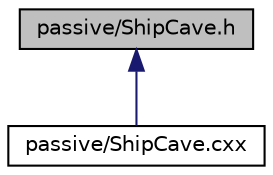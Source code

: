 digraph "passive/ShipCave.h"
{
 // LATEX_PDF_SIZE
  edge [fontname="Helvetica",fontsize="10",labelfontname="Helvetica",labelfontsize="10"];
  node [fontname="Helvetica",fontsize="10",shape=record];
  Node1 [label="passive/ShipCave.h",height=0.2,width=0.4,color="black", fillcolor="grey75", style="filled", fontcolor="black",tooltip=" "];
  Node1 -> Node2 [dir="back",color="midnightblue",fontsize="10",style="solid",fontname="Helvetica"];
  Node2 [label="passive/ShipCave.cxx",height=0.2,width=0.4,color="black", fillcolor="white", style="filled",URL="$ShipCave_8cxx.html",tooltip=" "];
}
